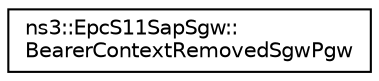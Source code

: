 digraph "Graphical Class Hierarchy"
{
 // LATEX_PDF_SIZE
  edge [fontname="Helvetica",fontsize="10",labelfontname="Helvetica",labelfontsize="10"];
  node [fontname="Helvetica",fontsize="10",shape=record];
  rankdir="LR";
  Node0 [label="ns3::EpcS11SapSgw::\lBearerContextRemovedSgwPgw",height=0.2,width=0.4,color="black", fillcolor="white", style="filled",URL="$structns3_1_1_epc_s11_sap_sgw_1_1_bearer_context_removed_sgw_pgw.html",tooltip="BearerContextRemovedSgwPgw structure."];
}

